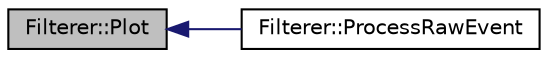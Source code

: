 digraph "Filterer::Plot"
{
  edge [fontname="Helvetica",fontsize="10",labelfontname="Helvetica",labelfontsize="10"];
  node [fontname="Helvetica",fontsize="10",shape=record];
  rankdir="LR";
  Node1 [label="Filterer::Plot",height=0.2,width=0.4,color="black", fillcolor="grey75", style="filled", fontcolor="black"];
  Node1 -> Node2 [dir="back",color="midnightblue",fontsize="10",style="solid",fontname="Helvetica"];
  Node2 [label="Filterer::ProcessRawEvent",height=0.2,width=0.4,color="black", fillcolor="white", style="filled",URL="$d3/d4d/class_filterer.html#af040e1a77b4e653efbc3484c426e108e",tooltip="Process all events in the event list. "];
}
